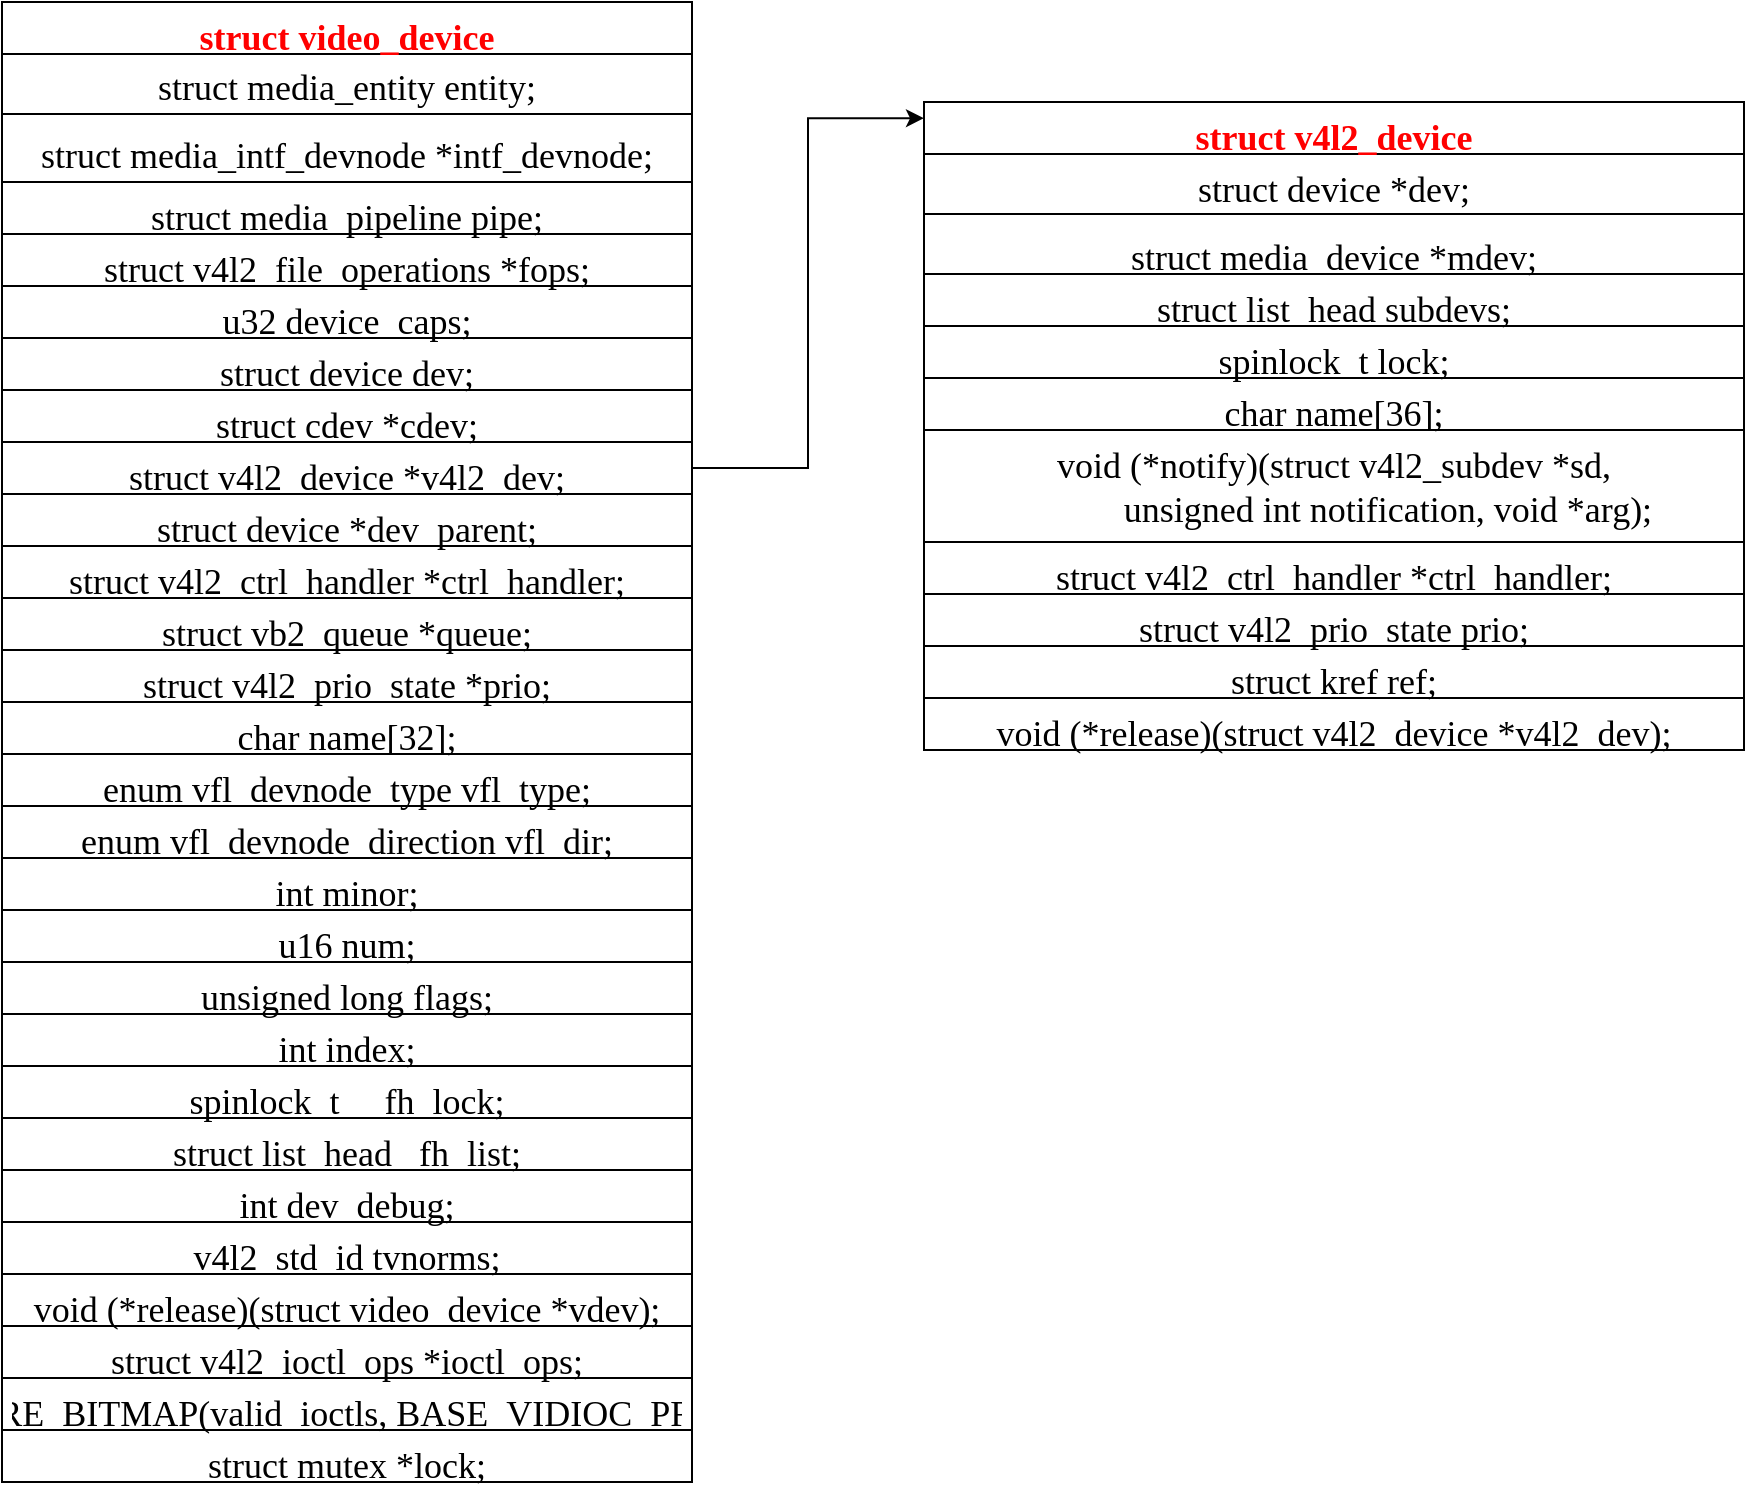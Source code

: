 <mxfile version="20.6.2" type="github">
  <diagram id="C5RBs43oDa-KdzZeNtuy" name="Page-1">
    <mxGraphModel dx="903" dy="469" grid="1" gridSize="10" guides="1" tooltips="1" connect="1" arrows="1" fold="1" page="1" pageScale="1" pageWidth="827" pageHeight="1169" math="0" shadow="0">
      <root>
        <mxCell id="WIyWlLk6GJQsqaUBKTNV-0" />
        <mxCell id="WIyWlLk6GJQsqaUBKTNV-1" parent="WIyWlLk6GJQsqaUBKTNV-0" />
        <mxCell id="gWOpLriGarxiiyuRwEoO-10" value="struct video_device" style="swimlane;fontStyle=1;align=center;verticalAlign=top;childLayout=stackLayout;horizontal=1;startSize=26;horizontalStack=0;resizeParent=1;resizeParentMax=0;resizeLast=0;collapsible=1;marginBottom=0;fontSize=18;fontFamily=Comic Sans MS;fontColor=#FF0000;" parent="WIyWlLk6GJQsqaUBKTNV-1" vertex="1">
          <mxGeometry x="69" y="60" width="345" height="740" as="geometry">
            <mxRectangle x="69" y="60" width="150" height="30" as="alternateBounds" />
          </mxGeometry>
        </mxCell>
        <mxCell id="gWOpLriGarxiiyuRwEoO-11" value="struct media_entity entity;" style="text;strokeColor=none;fillColor=none;align=center;verticalAlign=top;spacingLeft=4;spacingRight=4;overflow=hidden;rotatable=0;points=[[0,0.5],[1,0.5]];portConstraint=eastwest;fontFamily=Comic Sans MS;fontSize=18;html=1;" parent="gWOpLriGarxiiyuRwEoO-10" vertex="1">
          <mxGeometry y="26" width="345" height="26" as="geometry" />
        </mxCell>
        <mxCell id="gWOpLriGarxiiyuRwEoO-12" value="" style="line;strokeWidth=1;fillColor=none;align=center;verticalAlign=middle;spacingTop=-1;spacingLeft=3;spacingRight=3;rotatable=0;labelPosition=right;points=[];portConstraint=eastwest;strokeColor=inherit;fontSize=18;fontFamily=Comic Sans MS;" parent="gWOpLriGarxiiyuRwEoO-10" vertex="1">
          <mxGeometry y="52" width="345" height="8" as="geometry" />
        </mxCell>
        <mxCell id="gWOpLriGarxiiyuRwEoO-13" value="struct media_intf_devnode *intf_devnode;" style="text;strokeColor=none;fillColor=none;align=center;verticalAlign=top;spacingLeft=4;spacingRight=4;overflow=hidden;rotatable=0;points=[[0,0.5],[1,0.5]];portConstraint=eastwest;fontFamily=Comic Sans MS;fontStyle=0;fontSize=18;html=1;" parent="gWOpLriGarxiiyuRwEoO-10" vertex="1">
          <mxGeometry y="60" width="345" height="30" as="geometry" />
        </mxCell>
        <mxCell id="gWOpLriGarxiiyuRwEoO-20" value="struct media_pipeline pipe;" style="text;strokeColor=default;fillColor=none;align=center;verticalAlign=top;spacingLeft=4;spacingRight=4;overflow=hidden;rotatable=0;points=[[0,0.5],[1,0.5]];portConstraint=eastwest;fontFamily=Comic Sans MS;fontSize=18;" parent="gWOpLriGarxiiyuRwEoO-10" vertex="1">
          <mxGeometry y="90" width="345" height="26" as="geometry" />
        </mxCell>
        <mxCell id="gWOpLriGarxiiyuRwEoO-19" value="struct v4l2_file_operations *fops;" style="text;strokeColor=default;fillColor=none;align=center;verticalAlign=top;spacingLeft=4;spacingRight=4;overflow=hidden;rotatable=0;points=[[0,0.5],[1,0.5]];portConstraint=eastwest;fontSize=18;fontFamily=Comic Sans MS;" parent="gWOpLriGarxiiyuRwEoO-10" vertex="1">
          <mxGeometry y="116" width="345" height="26" as="geometry" />
        </mxCell>
        <mxCell id="gWOpLriGarxiiyuRwEoO-18" value="u32 device_caps;" style="text;strokeColor=default;fillColor=none;align=center;verticalAlign=top;spacingLeft=4;spacingRight=4;overflow=hidden;rotatable=0;points=[[0,0.5],[1,0.5]];portConstraint=eastwest;fontSize=18;fontFamily=Comic Sans MS;" parent="gWOpLriGarxiiyuRwEoO-10" vertex="1">
          <mxGeometry y="142" width="345" height="26" as="geometry" />
        </mxCell>
        <mxCell id="gWOpLriGarxiiyuRwEoO-17" value="struct device dev;" style="text;strokeColor=default;fillColor=none;align=center;verticalAlign=top;spacingLeft=4;spacingRight=4;overflow=hidden;rotatable=0;points=[[0,0.5],[1,0.5]];portConstraint=eastwest;fontSize=18;fontFamily=Comic Sans MS;" parent="gWOpLriGarxiiyuRwEoO-10" vertex="1">
          <mxGeometry y="168" width="345" height="26" as="geometry" />
        </mxCell>
        <mxCell id="gWOpLriGarxiiyuRwEoO-16" value="struct cdev *cdev;" style="text;strokeColor=default;fillColor=none;align=center;verticalAlign=top;spacingLeft=4;spacingRight=4;overflow=hidden;rotatable=0;points=[[0,0.5],[1,0.5]];portConstraint=eastwest;fontSize=18;fontFamily=Comic Sans MS;" parent="gWOpLriGarxiiyuRwEoO-10" vertex="1">
          <mxGeometry y="194" width="345" height="26" as="geometry" />
        </mxCell>
        <mxCell id="gWOpLriGarxiiyuRwEoO-15" value="struct v4l2_device *v4l2_dev;" style="text;strokeColor=default;fillColor=none;align=center;verticalAlign=top;spacingLeft=4;spacingRight=4;overflow=hidden;rotatable=0;points=[[0,0.5],[1,0.5]];portConstraint=eastwest;fontSize=18;fontFamily=Comic Sans MS;" parent="gWOpLriGarxiiyuRwEoO-10" vertex="1">
          <mxGeometry y="220" width="345" height="26" as="geometry" />
        </mxCell>
        <mxCell id="gWOpLriGarxiiyuRwEoO-14" value="struct device *dev_parent;" style="text;strokeColor=default;fillColor=none;align=center;verticalAlign=top;spacingLeft=4;spacingRight=4;overflow=hidden;rotatable=0;points=[[0,0.5],[1,0.5]];portConstraint=eastwest;fontSize=18;fontFamily=Comic Sans MS;" parent="gWOpLriGarxiiyuRwEoO-10" vertex="1">
          <mxGeometry y="246" width="345" height="26" as="geometry" />
        </mxCell>
        <mxCell id="lrgzyKISsiX6A75_xtbV-10" value="struct v4l2_ctrl_handler *ctrl_handler;" style="text;strokeColor=default;fillColor=none;align=center;verticalAlign=top;spacingLeft=4;spacingRight=4;overflow=hidden;rotatable=0;points=[[0,0.5],[1,0.5]];portConstraint=eastwest;fontSize=18;fontFamily=Comic Sans MS;" vertex="1" parent="gWOpLriGarxiiyuRwEoO-10">
          <mxGeometry y="272" width="345" height="26" as="geometry" />
        </mxCell>
        <mxCell id="lrgzyKISsiX6A75_xtbV-9" value="struct vb2_queue *queue;" style="text;strokeColor=none;fillColor=none;align=center;verticalAlign=top;spacingLeft=4;spacingRight=4;overflow=hidden;rotatable=0;points=[[0,0.5],[1,0.5]];portConstraint=eastwest;fontSize=18;fontFamily=Comic Sans MS;" vertex="1" parent="gWOpLriGarxiiyuRwEoO-10">
          <mxGeometry y="298" width="345" height="26" as="geometry" />
        </mxCell>
        <mxCell id="lrgzyKISsiX6A75_xtbV-8" value="struct v4l2_prio_state *prio;" style="text;strokeColor=default;fillColor=none;align=center;verticalAlign=top;spacingLeft=4;spacingRight=4;overflow=hidden;rotatable=0;points=[[0,0.5],[1,0.5]];portConstraint=eastwest;fontSize=18;fontFamily=Comic Sans MS;" vertex="1" parent="gWOpLriGarxiiyuRwEoO-10">
          <mxGeometry y="324" width="345" height="26" as="geometry" />
        </mxCell>
        <mxCell id="lrgzyKISsiX6A75_xtbV-7" value="char name[32];" style="text;strokeColor=none;fillColor=none;align=center;verticalAlign=top;spacingLeft=4;spacingRight=4;overflow=hidden;rotatable=0;points=[[0,0.5],[1,0.5]];portConstraint=eastwest;fontSize=18;fontFamily=Comic Sans MS;" vertex="1" parent="gWOpLriGarxiiyuRwEoO-10">
          <mxGeometry y="350" width="345" height="26" as="geometry" />
        </mxCell>
        <mxCell id="lrgzyKISsiX6A75_xtbV-6" value="enum vfl_devnode_type vfl_type;" style="text;strokeColor=default;fillColor=none;align=center;verticalAlign=top;spacingLeft=4;spacingRight=4;overflow=hidden;rotatable=0;points=[[0,0.5],[1,0.5]];portConstraint=eastwest;fontSize=18;fontFamily=Comic Sans MS;" vertex="1" parent="gWOpLriGarxiiyuRwEoO-10">
          <mxGeometry y="376" width="345" height="26" as="geometry" />
        </mxCell>
        <mxCell id="lrgzyKISsiX6A75_xtbV-5" value="enum vfl_devnode_direction vfl_dir;" style="text;strokeColor=default;fillColor=none;align=center;verticalAlign=top;spacingLeft=4;spacingRight=4;overflow=hidden;rotatable=0;points=[[0,0.5],[1,0.5]];portConstraint=eastwest;fontSize=18;fontFamily=Comic Sans MS;" vertex="1" parent="gWOpLriGarxiiyuRwEoO-10">
          <mxGeometry y="402" width="345" height="26" as="geometry" />
        </mxCell>
        <mxCell id="lrgzyKISsiX6A75_xtbV-4" value="int minor;" style="text;strokeColor=none;fillColor=none;align=center;verticalAlign=top;spacingLeft=4;spacingRight=4;overflow=hidden;rotatable=0;points=[[0,0.5],[1,0.5]];portConstraint=eastwest;fontSize=18;fontFamily=Comic Sans MS;" vertex="1" parent="gWOpLriGarxiiyuRwEoO-10">
          <mxGeometry y="428" width="345" height="26" as="geometry" />
        </mxCell>
        <mxCell id="lrgzyKISsiX6A75_xtbV-3" value="u16 num;" style="text;strokeColor=default;fillColor=none;align=center;verticalAlign=top;spacingLeft=4;spacingRight=4;overflow=hidden;rotatable=0;points=[[0,0.5],[1,0.5]];portConstraint=eastwest;fontSize=18;fontFamily=Comic Sans MS;" vertex="1" parent="gWOpLriGarxiiyuRwEoO-10">
          <mxGeometry y="454" width="345" height="26" as="geometry" />
        </mxCell>
        <mxCell id="lrgzyKISsiX6A75_xtbV-2" value="unsigned long flags;" style="text;strokeColor=default;fillColor=none;align=center;verticalAlign=top;spacingLeft=4;spacingRight=4;overflow=hidden;rotatable=0;points=[[0,0.5],[1,0.5]];portConstraint=eastwest;fontSize=18;fontFamily=Comic Sans MS;" vertex="1" parent="gWOpLriGarxiiyuRwEoO-10">
          <mxGeometry y="480" width="345" height="26" as="geometry" />
        </mxCell>
        <mxCell id="lrgzyKISsiX6A75_xtbV-11" value="int index;" style="text;strokeColor=none;fillColor=none;align=center;verticalAlign=top;spacingLeft=4;spacingRight=4;overflow=hidden;rotatable=0;points=[[0,0.5],[1,0.5]];portConstraint=eastwest;fontSize=18;fontFamily=Comic Sans MS;" vertex="1" parent="gWOpLriGarxiiyuRwEoO-10">
          <mxGeometry y="506" width="345" height="26" as="geometry" />
        </mxCell>
        <mxCell id="lrgzyKISsiX6A75_xtbV-14" value="spinlock_t     fh_lock;" style="text;strokeColor=default;fillColor=none;align=center;verticalAlign=top;spacingLeft=4;spacingRight=4;overflow=hidden;rotatable=0;points=[[0,0.5],[1,0.5]];portConstraint=eastwest;fontSize=18;fontFamily=Comic Sans MS;" vertex="1" parent="gWOpLriGarxiiyuRwEoO-10">
          <mxGeometry y="532" width="345" height="26" as="geometry" />
        </mxCell>
        <mxCell id="lrgzyKISsiX6A75_xtbV-13" value="struct list_head   fh_list;" style="text;strokeColor=none;fillColor=none;align=center;verticalAlign=top;spacingLeft=4;spacingRight=4;overflow=hidden;rotatable=0;points=[[0,0.5],[1,0.5]];portConstraint=eastwest;fontSize=18;fontFamily=Comic Sans MS;" vertex="1" parent="gWOpLriGarxiiyuRwEoO-10">
          <mxGeometry y="558" width="345" height="26" as="geometry" />
        </mxCell>
        <mxCell id="lrgzyKISsiX6A75_xtbV-12" value="int dev_debug;" style="text;strokeColor=default;fillColor=none;align=center;verticalAlign=top;spacingLeft=4;spacingRight=4;overflow=hidden;rotatable=0;points=[[0,0.5],[1,0.5]];portConstraint=eastwest;fontSize=18;fontFamily=Comic Sans MS;" vertex="1" parent="gWOpLriGarxiiyuRwEoO-10">
          <mxGeometry y="584" width="345" height="26" as="geometry" />
        </mxCell>
        <mxCell id="lrgzyKISsiX6A75_xtbV-19" value="v4l2_std_id tvnorms;" style="text;strokeColor=default;fillColor=none;align=center;verticalAlign=top;spacingLeft=4;spacingRight=4;overflow=hidden;rotatable=0;points=[[0,0.5],[1,0.5]];portConstraint=eastwest;fontSize=18;fontFamily=Comic Sans MS;" vertex="1" parent="gWOpLriGarxiiyuRwEoO-10">
          <mxGeometry y="610" width="345" height="26" as="geometry" />
        </mxCell>
        <mxCell id="lrgzyKISsiX6A75_xtbV-18" value="void (*release)(struct video_device *vdev);" style="text;strokeColor=default;fillColor=none;align=center;verticalAlign=top;spacingLeft=4;spacingRight=4;overflow=hidden;rotatable=0;points=[[0,0.5],[1,0.5]];portConstraint=eastwest;fontSize=18;fontFamily=Comic Sans MS;" vertex="1" parent="gWOpLriGarxiiyuRwEoO-10">
          <mxGeometry y="636" width="345" height="26" as="geometry" />
        </mxCell>
        <mxCell id="lrgzyKISsiX6A75_xtbV-17" value="struct v4l2_ioctl_ops *ioctl_ops;" style="text;strokeColor=default;fillColor=none;align=center;verticalAlign=top;spacingLeft=4;spacingRight=4;overflow=hidden;rotatable=0;points=[[0,0.5],[1,0.5]];portConstraint=eastwest;fontSize=18;fontFamily=Comic Sans MS;" vertex="1" parent="gWOpLriGarxiiyuRwEoO-10">
          <mxGeometry y="662" width="345" height="26" as="geometry" />
        </mxCell>
        <mxCell id="lrgzyKISsiX6A75_xtbV-16" value="DECLARE_BITMAP(valid_ioctls, BASE_VIDIOC_PRIVATE);" style="text;strokeColor=default;fillColor=none;align=center;verticalAlign=top;spacingLeft=4;spacingRight=4;overflow=hidden;rotatable=0;points=[[0,0.5],[1,0.5]];portConstraint=eastwest;fontSize=18;fontFamily=Comic Sans MS;" vertex="1" parent="gWOpLriGarxiiyuRwEoO-10">
          <mxGeometry y="688" width="345" height="26" as="geometry" />
        </mxCell>
        <mxCell id="lrgzyKISsiX6A75_xtbV-15" value="struct mutex *lock;" style="text;strokeColor=default;fillColor=none;align=center;verticalAlign=top;spacingLeft=4;spacingRight=4;overflow=hidden;rotatable=0;points=[[0,0.5],[1,0.5]];portConstraint=eastwest;fontSize=18;fontFamily=Comic Sans MS;" vertex="1" parent="gWOpLriGarxiiyuRwEoO-10">
          <mxGeometry y="714" width="345" height="26" as="geometry" />
        </mxCell>
        <mxCell id="lrgzyKISsiX6A75_xtbV-20" value="struct v4l2_device" style="swimlane;fontStyle=1;align=center;verticalAlign=top;childLayout=stackLayout;horizontal=1;startSize=26;horizontalStack=0;resizeParent=1;resizeParentMax=0;resizeLast=0;collapsible=1;marginBottom=0;strokeColor=default;fontFamily=Comic Sans MS;fontSize=18;fontColor=#FF0000;fillColor=none;gradientColor=none;" vertex="1" parent="WIyWlLk6GJQsqaUBKTNV-1">
          <mxGeometry x="530" y="110" width="410" height="324" as="geometry">
            <mxRectangle x="530" y="110" width="200" height="40" as="alternateBounds" />
          </mxGeometry>
        </mxCell>
        <mxCell id="lrgzyKISsiX6A75_xtbV-21" value="struct device *dev;" style="text;strokeColor=none;fillColor=none;align=center;verticalAlign=top;spacingLeft=4;spacingRight=4;overflow=hidden;rotatable=0;points=[[0,0.5],[1,0.5]];portConstraint=eastwest;fontFamily=Comic Sans MS;fontSize=18;fontColor=default;" vertex="1" parent="lrgzyKISsiX6A75_xtbV-20">
          <mxGeometry y="26" width="410" height="26" as="geometry" />
        </mxCell>
        <mxCell id="lrgzyKISsiX6A75_xtbV-22" value="" style="line;strokeWidth=1;fillColor=none;align=center;verticalAlign=middle;spacingTop=-1;spacingLeft=3;spacingRight=3;rotatable=0;labelPosition=right;points=[];portConstraint=eastwest;strokeColor=inherit;fontFamily=Comic Sans MS;fontSize=18;fontColor=default;" vertex="1" parent="lrgzyKISsiX6A75_xtbV-20">
          <mxGeometry y="52" width="410" height="8" as="geometry" />
        </mxCell>
        <mxCell id="lrgzyKISsiX6A75_xtbV-23" value="struct media_device *mdev;" style="text;strokeColor=none;fillColor=none;align=center;verticalAlign=top;spacingLeft=4;spacingRight=4;overflow=hidden;rotatable=0;points=[[0,0.5],[1,0.5]];portConstraint=eastwest;fontFamily=Comic Sans MS;fontSize=18;fontColor=default;" vertex="1" parent="lrgzyKISsiX6A75_xtbV-20">
          <mxGeometry y="60" width="410" height="26" as="geometry" />
        </mxCell>
        <mxCell id="lrgzyKISsiX6A75_xtbV-26" value="struct list_head subdevs;" style="text;strokeColor=default;fillColor=none;align=center;verticalAlign=top;spacingLeft=4;spacingRight=4;overflow=hidden;rotatable=0;points=[[0,0.5],[1,0.5]];portConstraint=eastwest;fontFamily=Comic Sans MS;fontSize=18;fontColor=default;" vertex="1" parent="lrgzyKISsiX6A75_xtbV-20">
          <mxGeometry y="86" width="410" height="26" as="geometry" />
        </mxCell>
        <mxCell id="lrgzyKISsiX6A75_xtbV-33" value="spinlock_t lock;" style="text;strokeColor=default;fillColor=none;align=center;verticalAlign=top;spacingLeft=4;spacingRight=4;overflow=hidden;rotatable=0;points=[[0,0.5],[1,0.5]];portConstraint=eastwest;fontFamily=Comic Sans MS;fontSize=18;fontColor=default;" vertex="1" parent="lrgzyKISsiX6A75_xtbV-20">
          <mxGeometry y="112" width="410" height="26" as="geometry" />
        </mxCell>
        <mxCell id="lrgzyKISsiX6A75_xtbV-32" value="char name[36];" style="text;strokeColor=default;fillColor=none;align=center;verticalAlign=top;spacingLeft=4;spacingRight=4;overflow=hidden;rotatable=0;points=[[0,0.5],[1,0.5]];portConstraint=eastwest;fontFamily=Comic Sans MS;fontSize=18;fontColor=default;" vertex="1" parent="lrgzyKISsiX6A75_xtbV-20">
          <mxGeometry y="138" width="410" height="26" as="geometry" />
        </mxCell>
        <mxCell id="lrgzyKISsiX6A75_xtbV-31" value="void (*notify)(struct v4l2_subdev *sd,&#xa;            unsigned int notification, void *arg);" style="text;strokeColor=default;fillColor=none;align=center;verticalAlign=top;spacingLeft=4;spacingRight=4;overflow=hidden;rotatable=0;points=[[0,0.5],[1,0.5]];portConstraint=eastwest;fontFamily=Comic Sans MS;fontSize=18;fontColor=default;" vertex="1" parent="lrgzyKISsiX6A75_xtbV-20">
          <mxGeometry y="164" width="410" height="56" as="geometry" />
        </mxCell>
        <mxCell id="lrgzyKISsiX6A75_xtbV-30" value="struct v4l2_ctrl_handler *ctrl_handler;" style="text;strokeColor=default;fillColor=none;align=center;verticalAlign=top;spacingLeft=4;spacingRight=4;overflow=hidden;rotatable=0;points=[[0,0.5],[1,0.5]];portConstraint=eastwest;fontFamily=Comic Sans MS;fontSize=18;fontColor=default;" vertex="1" parent="lrgzyKISsiX6A75_xtbV-20">
          <mxGeometry y="220" width="410" height="26" as="geometry" />
        </mxCell>
        <mxCell id="lrgzyKISsiX6A75_xtbV-29" value="struct v4l2_prio_state prio;" style="text;strokeColor=default;fillColor=none;align=center;verticalAlign=top;spacingLeft=4;spacingRight=4;overflow=hidden;rotatable=0;points=[[0,0.5],[1,0.5]];portConstraint=eastwest;fontFamily=Comic Sans MS;fontSize=18;fontColor=default;" vertex="1" parent="lrgzyKISsiX6A75_xtbV-20">
          <mxGeometry y="246" width="410" height="26" as="geometry" />
        </mxCell>
        <mxCell id="lrgzyKISsiX6A75_xtbV-28" value="struct kref ref;" style="text;strokeColor=default;fillColor=none;align=center;verticalAlign=top;spacingLeft=4;spacingRight=4;overflow=hidden;rotatable=0;points=[[0,0.5],[1,0.5]];portConstraint=eastwest;fontFamily=Comic Sans MS;fontSize=18;fontColor=default;" vertex="1" parent="lrgzyKISsiX6A75_xtbV-20">
          <mxGeometry y="272" width="410" height="26" as="geometry" />
        </mxCell>
        <mxCell id="lrgzyKISsiX6A75_xtbV-27" value="void (*release)(struct v4l2_device *v4l2_dev);" style="text;strokeColor=none;fillColor=none;align=center;verticalAlign=top;spacingLeft=4;spacingRight=4;overflow=hidden;rotatable=0;points=[[0,0.5],[1,0.5]];portConstraint=eastwest;fontFamily=Comic Sans MS;fontSize=18;fontColor=default;" vertex="1" parent="lrgzyKISsiX6A75_xtbV-20">
          <mxGeometry y="298" width="410" height="26" as="geometry" />
        </mxCell>
        <mxCell id="lrgzyKISsiX6A75_xtbV-34" style="edgeStyle=orthogonalEdgeStyle;rounded=0;orthogonalLoop=1;jettySize=auto;html=1;exitX=1;exitY=0.5;exitDx=0;exitDy=0;entryX=0;entryY=0.025;entryDx=0;entryDy=0;entryPerimeter=0;fontFamily=Comic Sans MS;fontSize=18;fontColor=default;" edge="1" parent="WIyWlLk6GJQsqaUBKTNV-1" source="gWOpLriGarxiiyuRwEoO-15" target="lrgzyKISsiX6A75_xtbV-20">
          <mxGeometry relative="1" as="geometry" />
        </mxCell>
      </root>
    </mxGraphModel>
  </diagram>
</mxfile>
